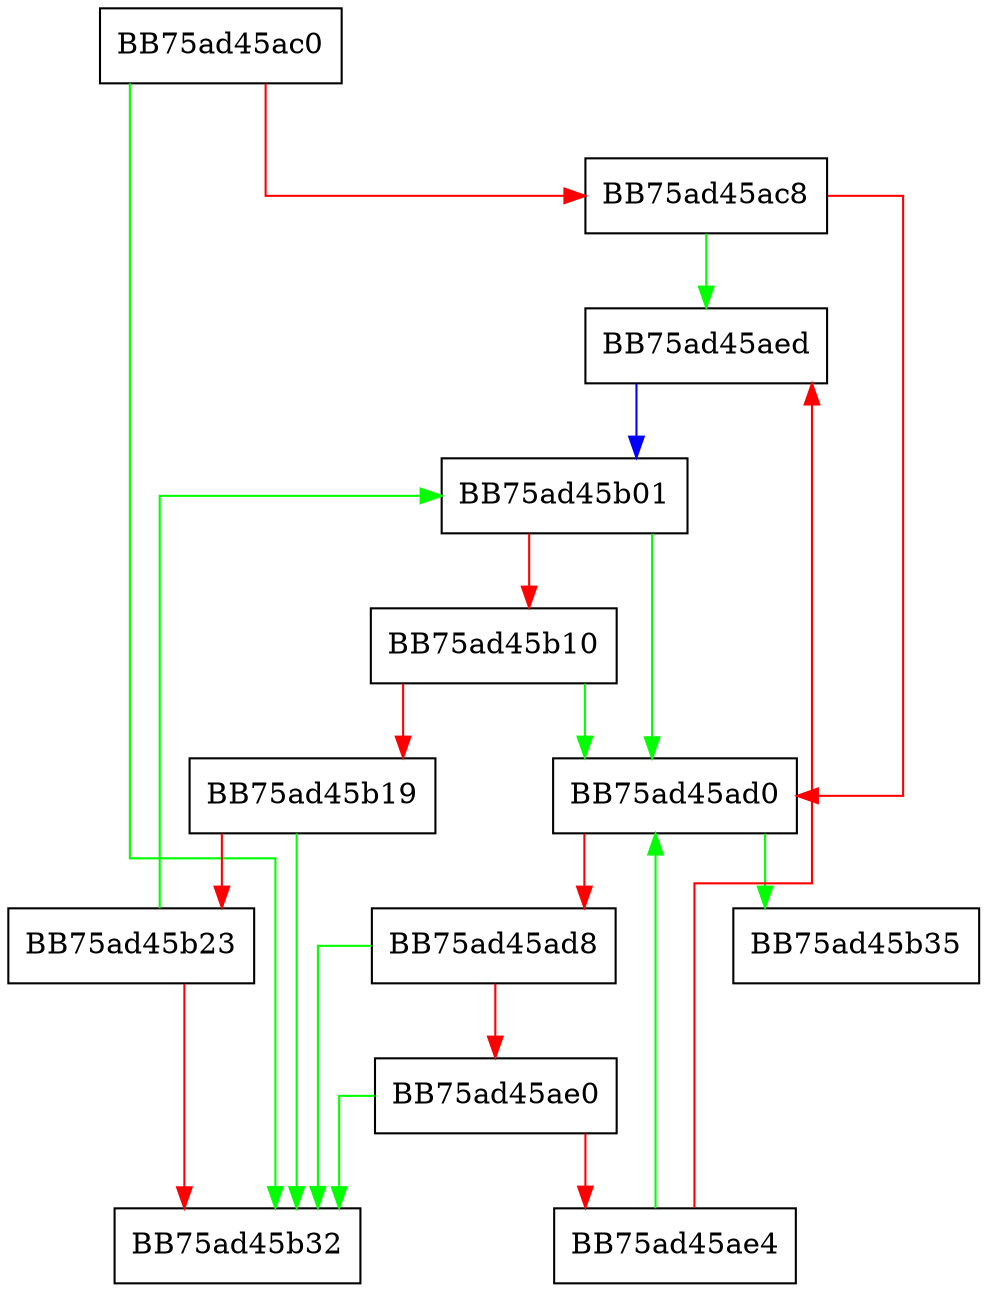 digraph strncmp {
  node [shape="box"];
  graph [splines=ortho];
  BB75ad45ac0 -> BB75ad45b32 [color="green"];
  BB75ad45ac0 -> BB75ad45ac8 [color="red"];
  BB75ad45ac8 -> BB75ad45aed [color="green"];
  BB75ad45ac8 -> BB75ad45ad0 [color="red"];
  BB75ad45ad0 -> BB75ad45b35 [color="green"];
  BB75ad45ad0 -> BB75ad45ad8 [color="red"];
  BB75ad45ad8 -> BB75ad45b32 [color="green"];
  BB75ad45ad8 -> BB75ad45ae0 [color="red"];
  BB75ad45ae0 -> BB75ad45b32 [color="green"];
  BB75ad45ae0 -> BB75ad45ae4 [color="red"];
  BB75ad45ae4 -> BB75ad45ad0 [color="green"];
  BB75ad45ae4 -> BB75ad45aed [color="red"];
  BB75ad45aed -> BB75ad45b01 [color="blue"];
  BB75ad45b01 -> BB75ad45ad0 [color="green"];
  BB75ad45b01 -> BB75ad45b10 [color="red"];
  BB75ad45b10 -> BB75ad45ad0 [color="green"];
  BB75ad45b10 -> BB75ad45b19 [color="red"];
  BB75ad45b19 -> BB75ad45b32 [color="green"];
  BB75ad45b19 -> BB75ad45b23 [color="red"];
  BB75ad45b23 -> BB75ad45b01 [color="green"];
  BB75ad45b23 -> BB75ad45b32 [color="red"];
}